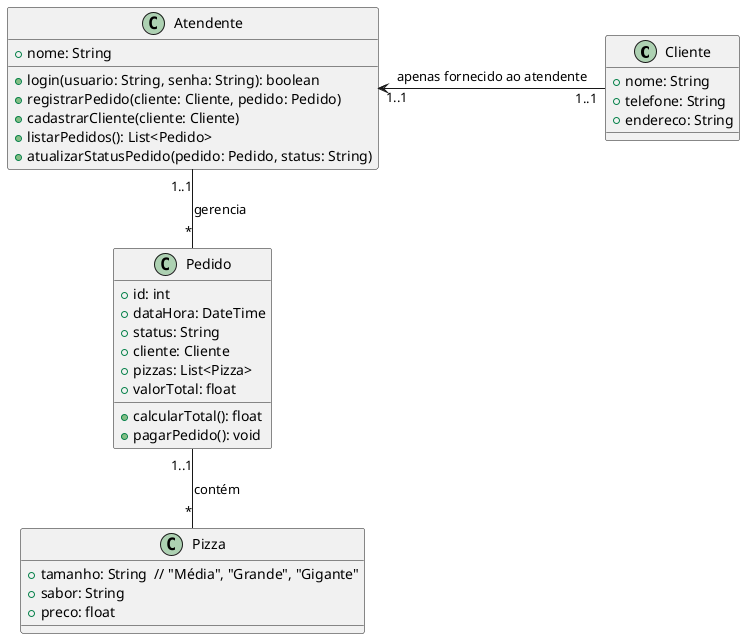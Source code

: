 @startuml Diagrama de Classe - Pizzaria

class Cliente {
    +nome: String
    +telefone: String
    +endereco: String
}

class Atendente {
    +nome: String
    +login(usuario: String, senha: String): boolean
    +registrarPedido(cliente: Cliente, pedido: Pedido)
    +cadastrarCliente(cliente: Cliente)
    +listarPedidos(): List<Pedido>
    +atualizarStatusPedido(pedido: Pedido, status: String)
}

class Pizza {
    +tamanho: String  // "Média", "Grande", "Gigante"
    +sabor: String
    +preco: float
}

class Pedido {
    +id: int
    +dataHora: DateTime
    +status: String
    +cliente: Cliente
    +pizzas: List<Pizza>
    +valorTotal: float
    +calcularTotal(): float
    +pagarPedido(): void
}

Cliente "1..1" -left-> "1..1" Atendente : apenas fornecido ao atendente
Atendente "1..1" -- "*" Pedido : gerencia
Pedido "1..1" -- "*" Pizza : contém

@enduml
